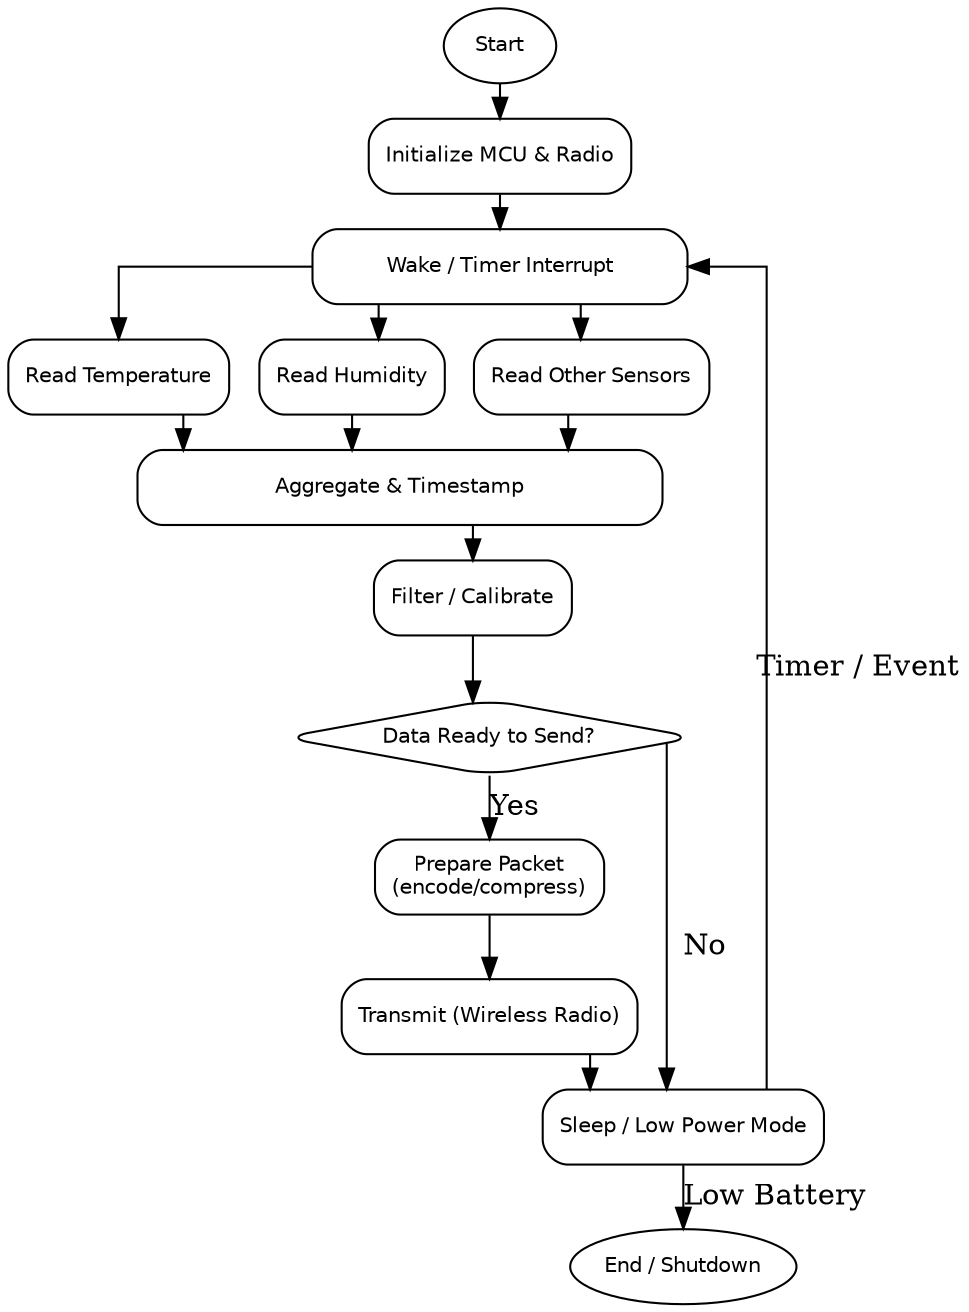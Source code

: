 digraph OperationSequence {
    rankdir = TB;
    splines = ortho;
    ranksep=0.1; 
    nodesep=0.2;
    node [fontname = "Helvetica"; fontsize = 10; shape = box; style = rounded;];
    
    Start [shape = ellipse;label = "Start";];
    Init [label = "Initialize MCU & Radio";];
    Wake [label = "Wake / Timer Interrupt";width = 2.5;];
    ReadTemp [label = "Read Temperature";];
    ReadHum [label = "Read Humidity";];
    ReadOther [label = "Read Other Sensors";];
    Aggregate [label = "Aggregate & Timestamp";width = 3.5;];
    // wider rectangle
    Filter [label = "Filter / Calibrate";];
    DataReady [shape = diamond;label = "Data Ready to Send?";];
    Prepare [label = "Prepare Packet\n(encode/compress)";];
    Transmit [label = "Transmit (Wireless Radio)";];
    Sleep [label = "Sleep / Low Power Mode";];
    End [shape = ellipse;label = "End / Shutdown";];
    
    subgraph {
        rank = same;
        ReadTemp;
        ReadHum;
        ReadOther;
    }
    
    Start -> Init -> Wake;
    Wake -> ReadTemp;
    Wake -> ReadHum;
    Wake -> ReadOther;
    
    ReadTemp:s -> Aggregate:n;
    ReadHum:s -> Aggregate:n;
    ReadOther:s -> Aggregate:n;
    
    Aggregate -> Filter -> DataReady;
    DataReady -> Prepare [label = "Yes";];
    DataReady -> Sleep [label = "No";];
    
    Prepare -> Transmit -> Sleep;
    
    Sleep -> Wake [label = "Timer / Event";];
    Sleep -> End [label = "Low Battery";];
    
    edge [fontsize = 12;];
}
